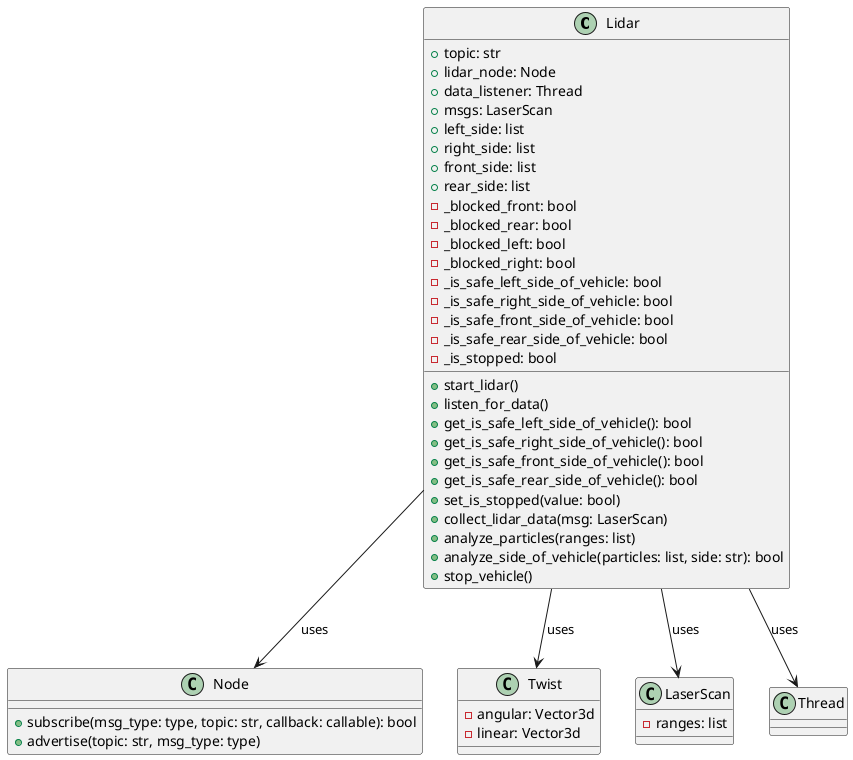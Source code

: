 @startuml Lidar
class Lidar {
    + topic: str
    + lidar_node: Node
    + data_listener: Thread
    + msgs: LaserScan
    + left_side: list
    + right_side: list
    + front_side: list
    + rear_side: list
    - _blocked_front: bool
    - _blocked_rear: bool
    - _blocked_left: bool
    - _blocked_right: bool
    - _is_safe_left_side_of_vehicle: bool
    - _is_safe_right_side_of_vehicle: bool
    - _is_safe_front_side_of_vehicle: bool
    - _is_safe_rear_side_of_vehicle: bool
    - _is_stopped: bool

    + start_lidar()
    + listen_for_data()
    + get_is_safe_left_side_of_vehicle(): bool
    + get_is_safe_right_side_of_vehicle(): bool
    + get_is_safe_front_side_of_vehicle(): bool
    + get_is_safe_rear_side_of_vehicle(): bool
    + set_is_stopped(value: bool)
    + collect_lidar_data(msg: LaserScan)
    + analyze_particles(ranges: list)
    + analyze_side_of_vehicle(particles: list, side: str): bool
    + stop_vehicle()
}

class Node {
    + subscribe(msg_type: type, topic: str, callback: callable): bool
    + advertise(topic: str, msg_type: type)
}

class Twist {
    - angular: Vector3d
    - linear: Vector3d
}

class LaserScan {
    - ranges: list
}

Lidar --> Node : uses
Lidar --> Thread : uses
Lidar --> LaserScan : uses
Lidar --> Twist : uses
@enduml